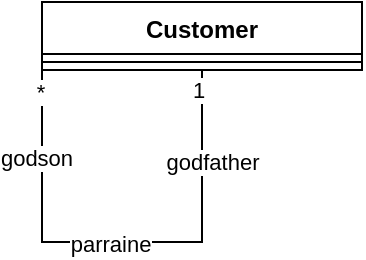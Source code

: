 <mxfile version="20.6.2" type="device"><diagram id="IUGfEW8nhkHe-6zqr1xI" name="Page-1"><mxGraphModel dx="601" dy="303" grid="1" gridSize="10" guides="1" tooltips="1" connect="1" arrows="1" fold="1" page="1" pageScale="1" pageWidth="1169" pageHeight="1654" math="0" shadow="0"><root><mxCell id="0"/><mxCell id="1" parent="0"/><mxCell id="A-ghOSsB9nULLDOt2xwM-2" value="Customer" style="swimlane;fontStyle=1;align=center;verticalAlign=top;childLayout=stackLayout;horizontal=1;startSize=26;horizontalStack=0;resizeParent=1;resizeParentMax=0;resizeLast=0;collapsible=1;marginBottom=0;" vertex="1" parent="1"><mxGeometry x="425" y="170" width="160" height="34" as="geometry"/></mxCell><mxCell id="A-ghOSsB9nULLDOt2xwM-4" value="" style="line;strokeWidth=1;fillColor=none;align=left;verticalAlign=middle;spacingTop=-1;spacingLeft=3;spacingRight=3;rotatable=0;labelPosition=right;points=[];portConstraint=eastwest;strokeColor=inherit;" vertex="1" parent="A-ghOSsB9nULLDOt2xwM-2"><mxGeometry y="26" width="160" height="8" as="geometry"/></mxCell><mxCell id="A-ghOSsB9nULLDOt2xwM-6" value="" style="edgeStyle=elbowEdgeStyle;html=1;endArrow=none;elbow=vertical;rounded=0;exitX=0.5;exitY=1;exitDx=0;exitDy=0;entryX=0;entryY=0.5;entryDx=0;entryDy=0;" edge="1" parent="1" source="A-ghOSsB9nULLDOt2xwM-2" target="A-ghOSsB9nULLDOt2xwM-2"><mxGeometry width="160" relative="1" as="geometry"><mxPoint x="500" y="330" as="sourcePoint"/><mxPoint x="660" y="330" as="targetPoint"/><Array as="points"><mxPoint x="470" y="290"/><mxPoint x="490" y="280"/><mxPoint x="420" y="280"/></Array></mxGeometry></mxCell><mxCell id="A-ghOSsB9nULLDOt2xwM-7" value="godfather" style="edgeLabel;html=1;align=center;verticalAlign=middle;resizable=0;points=[];" vertex="1" connectable="0" parent="A-ghOSsB9nULLDOt2xwM-6"><mxGeometry x="-0.725" y="-3" relative="1" as="geometry"><mxPoint x="8" y="9" as="offset"/></mxGeometry></mxCell><mxCell id="A-ghOSsB9nULLDOt2xwM-8" value="godson" style="edgeLabel;html=1;align=center;verticalAlign=middle;resizable=0;points=[];" vertex="1" connectable="0" parent="A-ghOSsB9nULLDOt2xwM-6"><mxGeometry x="0.546" y="3" relative="1" as="geometry"><mxPoint as="offset"/></mxGeometry></mxCell><mxCell id="A-ghOSsB9nULLDOt2xwM-10" value="parraine" style="edgeLabel;html=1;align=center;verticalAlign=middle;resizable=0;points=[];" vertex="1" connectable="0" parent="A-ghOSsB9nULLDOt2xwM-6"><mxGeometry x="-0.015" y="1" relative="1" as="geometry"><mxPoint as="offset"/></mxGeometry></mxCell><mxCell id="A-ghOSsB9nULLDOt2xwM-11" value="*" style="edgeLabel;html=1;align=center;verticalAlign=middle;resizable=0;points=[];" vertex="1" connectable="0" parent="A-ghOSsB9nULLDOt2xwM-6"><mxGeometry x="0.795" y="1" relative="1" as="geometry"><mxPoint as="offset"/></mxGeometry></mxCell><mxCell id="A-ghOSsB9nULLDOt2xwM-12" value="1" style="edgeLabel;html=1;align=center;verticalAlign=middle;resizable=0;points=[];" vertex="1" connectable="0" parent="A-ghOSsB9nULLDOt2xwM-6"><mxGeometry x="-0.925" y="-2" relative="1" as="geometry"><mxPoint as="offset"/></mxGeometry></mxCell></root></mxGraphModel></diagram></mxfile>